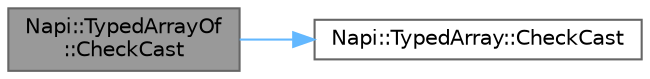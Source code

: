 digraph "Napi::TypedArrayOf::CheckCast"
{
 // LATEX_PDF_SIZE
  bgcolor="transparent";
  edge [fontname=Helvetica,fontsize=10,labelfontname=Helvetica,labelfontsize=10];
  node [fontname=Helvetica,fontsize=10,shape=box,height=0.2,width=0.4];
  rankdir="LR";
  Node1 [id="Node000001",label="Napi::TypedArrayOf\l::CheckCast",height=0.2,width=0.4,color="gray40", fillcolor="grey60", style="filled", fontcolor="black",tooltip=" "];
  Node1 -> Node2 [id="edge1_Node000001_Node000002",color="steelblue1",style="solid",tooltip=" "];
  Node2 [id="Node000002",label="Napi::TypedArray::CheckCast",height=0.2,width=0.4,color="grey40", fillcolor="white", style="filled",URL="$class_napi_1_1_typed_array.html#a887aafe9be69125b150accded33215ea",tooltip=" "];
}
